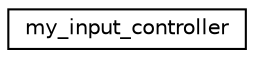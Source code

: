 digraph "Graphical Class Hierarchy"
{
  edge [fontname="Helvetica",fontsize="10",labelfontname="Helvetica",labelfontsize="10"];
  node [fontname="Helvetica",fontsize="10",shape=record];
  rankdir="LR";
  Node1 [label="my_input_controller",height=0.2,width=0.4,color="black", fillcolor="white", style="filled",URL="$structmy__input__controller.html"];
}
